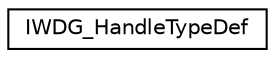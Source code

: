 digraph "Graphical Class Hierarchy"
{
 // LATEX_PDF_SIZE
  edge [fontname="Helvetica",fontsize="10",labelfontname="Helvetica",labelfontsize="10"];
  node [fontname="Helvetica",fontsize="10",shape=record];
  rankdir="LR";
  Node0 [label="IWDG_HandleTypeDef",height=0.2,width=0.4,color="black", fillcolor="white", style="filled",URL="$struct_i_w_d_g___handle_type_def.html",tooltip="IWDG Handle Structure definition."];
}
